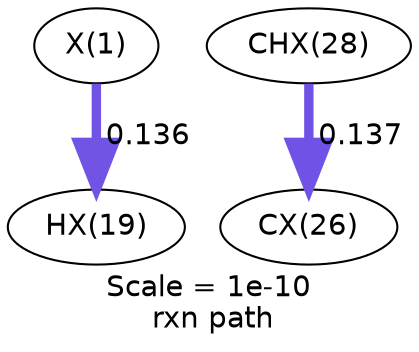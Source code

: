 digraph reaction_paths {
center=1;
s20 -> s21[fontname="Helvetica", style="setlinewidth(4.5)", arrowsize=2.25, color="0.7, 0.636, 0.9"
, label=" 0.136"];
s30 -> s28[fontname="Helvetica", style="setlinewidth(4.5)", arrowsize=2.25, color="0.7, 0.637, 0.9"
, label=" 0.137"];
s20 [ fontname="Helvetica", label="X(1)"];
s21 [ fontname="Helvetica", label="HX(19)"];
s28 [ fontname="Helvetica", label="CX(26)"];
s30 [ fontname="Helvetica", label="CHX(28)"];
 label = "Scale = 1e-10\l rxn path";
 fontname = "Helvetica";
}
